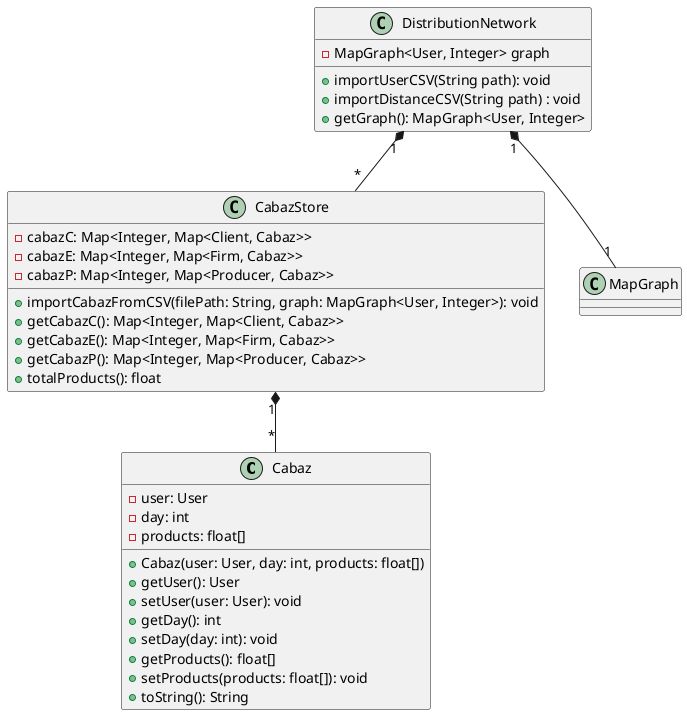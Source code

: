 @startuml
'https://plantuml.com/sequence-diagram
class Cabaz {
    -user: User
    -day: int
    -products: float[]
    +Cabaz(user: User, day: int, products: float[])
    +getUser(): User
    +setUser(user: User): void
    +getDay(): int
    +setDay(day: int): void
    +getProducts(): float[]
    +setProducts(products: float[]): void
    +toString(): String
}
class CabazStore {
    -cabazC: Map<Integer, Map<Client, Cabaz>>
    -cabazE: Map<Integer, Map<Firm, Cabaz>>
    -cabazP: Map<Integer, Map<Producer, Cabaz>>
    +importCabazFromCSV(filePath: String, graph: MapGraph<User, Integer>): void
    +getCabazC(): Map<Integer, Map<Client, Cabaz>>
    +getCabazE(): Map<Integer, Map<Firm, Cabaz>>
    +getCabazP(): Map<Integer, Map<Producer, Cabaz>>
    +totalProducts(): float
}
class DistributionNetwork {
- MapGraph<User, Integer> graph 
+ importUserCSV(String path): void
+ importDistanceCSV(String path) : void
+ getGraph(): MapGraph<User, Integer>
}

class MapGraph {
}
DistributionNetwork "1" *-- "1" MapGraph
CabazStore "1" *-- "*" Cabaz
DistributionNetwork "1" *-- "*" CabazStore
@enduml

